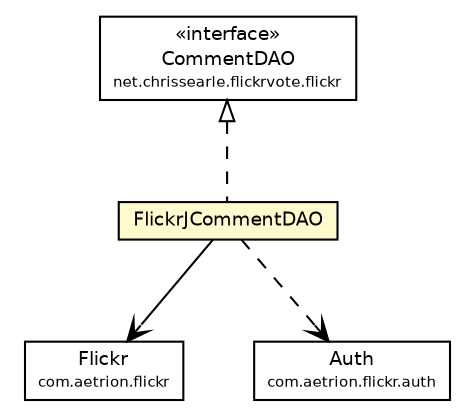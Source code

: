 #!/usr/local/bin/dot
#
# Class diagram 
# Generated by UmlGraph version 4.6 (http://www.spinellis.gr/sw/umlgraph)
#

digraph G {
	edge [fontname="Helvetica",fontsize=10,labelfontname="Helvetica",labelfontsize=10];
	node [fontname="Helvetica",fontsize=10,shape=plaintext];
	// net.chrissearle.flickrvote.flickr.CommentDAO
	c371 [label=<<table border="0" cellborder="1" cellspacing="0" cellpadding="2" port="p" href="../CommentDAO.html">
		<tr><td><table border="0" cellspacing="0" cellpadding="1">
			<tr><td> &laquo;interface&raquo; </td></tr>
			<tr><td> CommentDAO </td></tr>
			<tr><td><font point-size="7.0"> net.chrissearle.flickrvote.flickr </font></td></tr>
		</table></td></tr>
		</table>>, fontname="Helvetica", fontcolor="black", fontsize=9.0];
	// net.chrissearle.flickrvote.flickr.impl.FlickrJCommentDAO
	c377 [label=<<table border="0" cellborder="1" cellspacing="0" cellpadding="2" port="p" bgcolor="lemonChiffon" href="./FlickrJCommentDAO.html">
		<tr><td><table border="0" cellspacing="0" cellpadding="1">
			<tr><td> FlickrJCommentDAO </td></tr>
		</table></td></tr>
		</table>>, fontname="Helvetica", fontcolor="black", fontsize=9.0];
	//net.chrissearle.flickrvote.flickr.impl.FlickrJCommentDAO implements net.chrissearle.flickrvote.flickr.CommentDAO
	c371:p -> c377:p [dir=back,arrowtail=empty,style=dashed];
	// net.chrissearle.flickrvote.flickr.impl.FlickrJCommentDAO NAVASSOC com.aetrion.flickr.Flickr
	c377:p -> c384:p [taillabel="", label="", headlabel="", fontname="Helvetica", fontcolor="black", fontsize=10.0, color="black", arrowhead=open];
	// net.chrissearle.flickrvote.flickr.impl.FlickrJCommentDAO DEPEND com.aetrion.flickr.auth.Auth
	c377:p -> c385:p [taillabel="", label="", headlabel="", fontname="Helvetica", fontcolor="black", fontsize=10.0, color="black", arrowhead=open, style=dashed];
	// com.aetrion.flickr.Flickr
	c384 [label=<<table border="0" cellborder="1" cellspacing="0" cellpadding="2" port="p">
		<tr><td><table border="0" cellspacing="0" cellpadding="1">
			<tr><td> Flickr </td></tr>
			<tr><td><font point-size="7.0"> com.aetrion.flickr </font></td></tr>
		</table></td></tr>
		</table>>, fontname="Helvetica", fontcolor="black", fontsize=9.0];
	// com.aetrion.flickr.auth.Auth
	c385 [label=<<table border="0" cellborder="1" cellspacing="0" cellpadding="2" port="p">
		<tr><td><table border="0" cellspacing="0" cellpadding="1">
			<tr><td> Auth </td></tr>
			<tr><td><font point-size="7.0"> com.aetrion.flickr.auth </font></td></tr>
		</table></td></tr>
		</table>>, fontname="Helvetica", fontcolor="black", fontsize=9.0];
}

